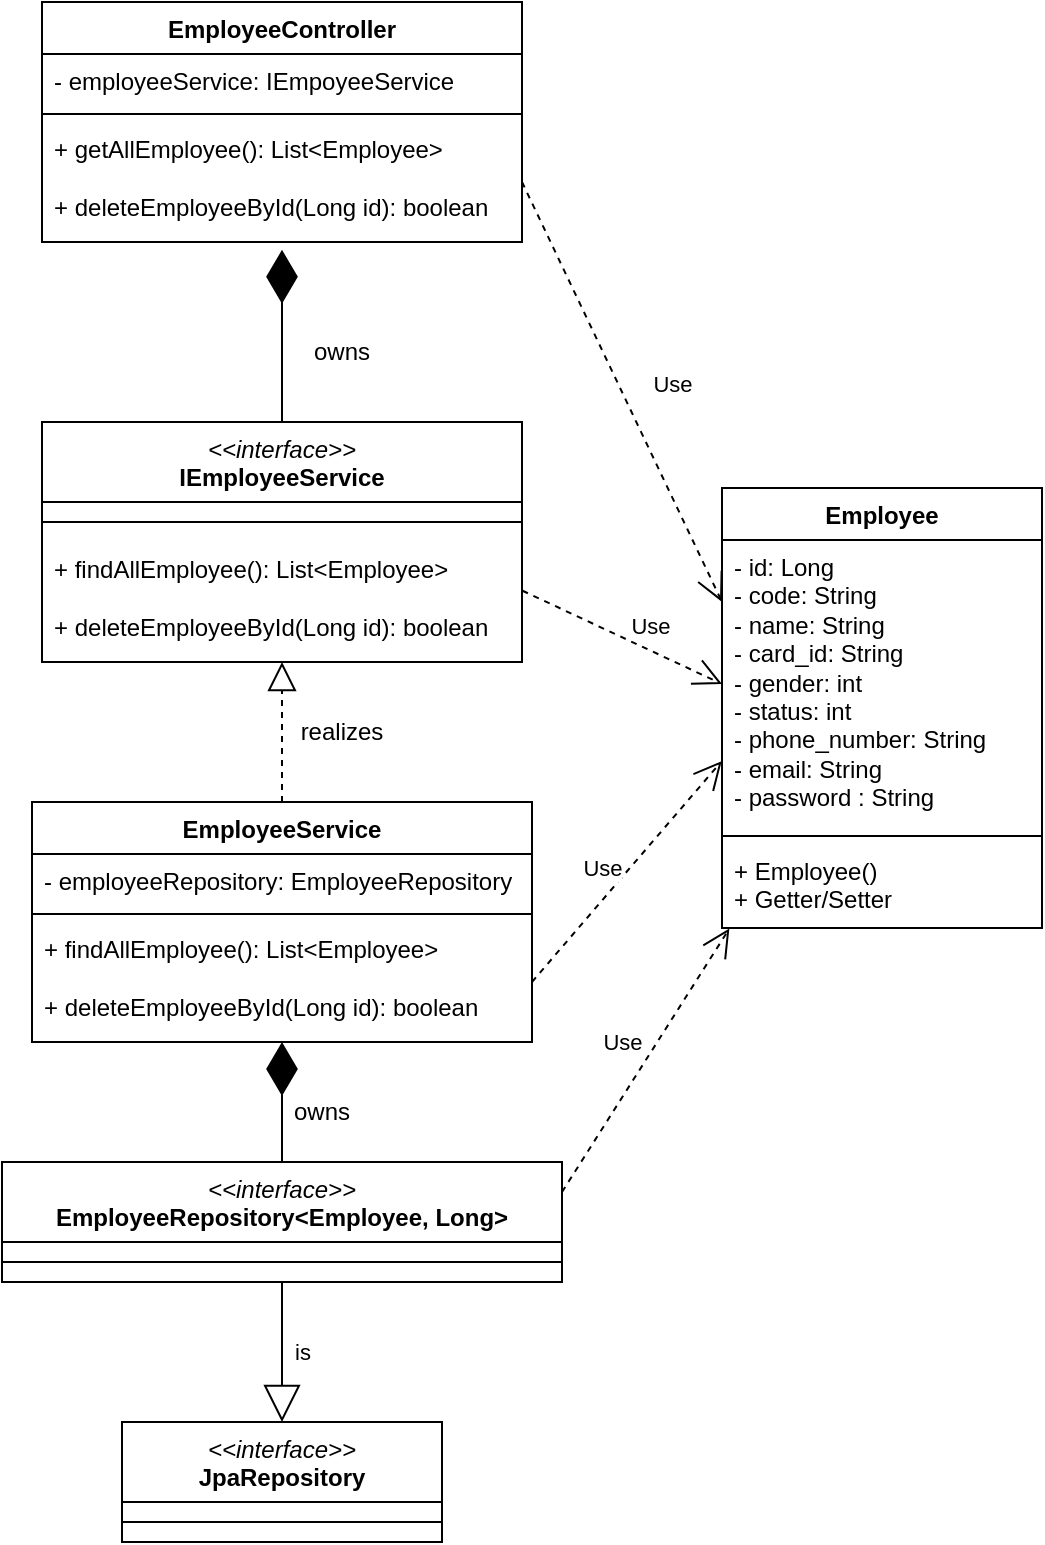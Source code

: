 <mxfile version="24.7.0" type="device">
  <diagram name="Trang-1" id="btbEhHVcvOekShT8oQrq">
    <mxGraphModel dx="1050" dy="565" grid="1" gridSize="10" guides="1" tooltips="1" connect="1" arrows="1" fold="1" page="1" pageScale="1" pageWidth="827" pageHeight="1169" math="0" shadow="0">
      <root>
        <mxCell id="0" />
        <mxCell id="1" parent="0" />
        <mxCell id="lM2cTjU1Vgr2MKnAc-OL-1" value="Employee" style="swimlane;fontStyle=1;align=center;verticalAlign=top;childLayout=stackLayout;horizontal=1;startSize=26;horizontalStack=0;resizeParent=1;resizeParentMax=0;resizeLast=0;collapsible=1;marginBottom=0;whiteSpace=wrap;html=1;" parent="1" vertex="1">
          <mxGeometry x="390" y="443" width="160" height="220" as="geometry" />
        </mxCell>
        <mxCell id="lM2cTjU1Vgr2MKnAc-OL-2" value="- id: Long&lt;div&gt;- code: String&lt;/div&gt;&lt;div&gt;- name: String&lt;/div&gt;&lt;div&gt;- card_id: String&lt;/div&gt;&lt;div&gt;- gender: int&lt;/div&gt;&lt;div&gt;- status: int&lt;/div&gt;&lt;div&gt;- phone_number: String&lt;/div&gt;&lt;div&gt;- email: String&lt;/div&gt;&lt;div&gt;- password : String&lt;/div&gt;" style="text;strokeColor=none;fillColor=none;align=left;verticalAlign=top;spacingLeft=4;spacingRight=4;overflow=hidden;rotatable=0;points=[[0,0.5],[1,0.5]];portConstraint=eastwest;whiteSpace=wrap;html=1;" parent="lM2cTjU1Vgr2MKnAc-OL-1" vertex="1">
          <mxGeometry y="26" width="160" height="144" as="geometry" />
        </mxCell>
        <mxCell id="lM2cTjU1Vgr2MKnAc-OL-3" value="" style="line;strokeWidth=1;fillColor=none;align=left;verticalAlign=middle;spacingTop=-1;spacingLeft=3;spacingRight=3;rotatable=0;labelPosition=right;points=[];portConstraint=eastwest;strokeColor=inherit;" parent="lM2cTjU1Vgr2MKnAc-OL-1" vertex="1">
          <mxGeometry y="170" width="160" height="8" as="geometry" />
        </mxCell>
        <mxCell id="lM2cTjU1Vgr2MKnAc-OL-4" value="+ Employee()&lt;div&gt;+ Getter/Setter&lt;/div&gt;" style="text;strokeColor=none;fillColor=none;align=left;verticalAlign=top;spacingLeft=4;spacingRight=4;overflow=hidden;rotatable=0;points=[[0,0.5],[1,0.5]];portConstraint=eastwest;whiteSpace=wrap;html=1;" parent="lM2cTjU1Vgr2MKnAc-OL-1" vertex="1">
          <mxGeometry y="178" width="160" height="42" as="geometry" />
        </mxCell>
        <mxCell id="lM2cTjU1Vgr2MKnAc-OL-11" value="EmployeeController" style="swimlane;fontStyle=1;align=center;verticalAlign=top;childLayout=stackLayout;horizontal=1;startSize=26;horizontalStack=0;resizeParent=1;resizeParentMax=0;resizeLast=0;collapsible=1;marginBottom=0;whiteSpace=wrap;html=1;" parent="1" vertex="1">
          <mxGeometry x="50" y="200" width="240" height="120" as="geometry" />
        </mxCell>
        <mxCell id="lM2cTjU1Vgr2MKnAc-OL-12" value="- employeeService: IEmpoyeeService" style="text;strokeColor=none;fillColor=none;align=left;verticalAlign=top;spacingLeft=4;spacingRight=4;overflow=hidden;rotatable=0;points=[[0,0.5],[1,0.5]];portConstraint=eastwest;whiteSpace=wrap;html=1;" parent="lM2cTjU1Vgr2MKnAc-OL-11" vertex="1">
          <mxGeometry y="26" width="240" height="26" as="geometry" />
        </mxCell>
        <mxCell id="lM2cTjU1Vgr2MKnAc-OL-13" value="" style="line;strokeWidth=1;fillColor=none;align=left;verticalAlign=middle;spacingTop=-1;spacingLeft=3;spacingRight=3;rotatable=0;labelPosition=right;points=[];portConstraint=eastwest;strokeColor=inherit;" parent="lM2cTjU1Vgr2MKnAc-OL-11" vertex="1">
          <mxGeometry y="52" width="240" height="8" as="geometry" />
        </mxCell>
        <mxCell id="lM2cTjU1Vgr2MKnAc-OL-14" value="+ getAllEmployee(): List&amp;lt;Employee&amp;gt;&lt;div&gt;&lt;br&gt;&lt;div&gt;+ deleteEmployeeById(Long id): boolean&lt;/div&gt;&lt;/div&gt;" style="text;strokeColor=none;fillColor=none;align=left;verticalAlign=top;spacingLeft=4;spacingRight=4;overflow=hidden;rotatable=0;points=[[0,0.5],[1,0.5]];portConstraint=eastwest;whiteSpace=wrap;html=1;" parent="lM2cTjU1Vgr2MKnAc-OL-11" vertex="1">
          <mxGeometry y="60" width="240" height="60" as="geometry" />
        </mxCell>
        <mxCell id="lM2cTjU1Vgr2MKnAc-OL-15" value="&lt;div&gt;&lt;span style=&quot;font-weight: normal;&quot;&gt;&lt;i&gt;&amp;lt;&amp;lt;interface&amp;gt;&amp;gt;&lt;/i&gt;&lt;/span&gt;&lt;/div&gt;&lt;div&gt;IEmployeeService&lt;/div&gt;" style="swimlane;fontStyle=1;align=center;verticalAlign=top;childLayout=stackLayout;horizontal=1;startSize=40;horizontalStack=0;resizeParent=1;resizeParentMax=0;resizeLast=0;collapsible=1;marginBottom=0;whiteSpace=wrap;html=1;" parent="1" vertex="1">
          <mxGeometry x="50" y="410" width="240" height="120" as="geometry" />
        </mxCell>
        <mxCell id="lM2cTjU1Vgr2MKnAc-OL-17" value="" style="line;strokeWidth=1;fillColor=none;align=left;verticalAlign=middle;spacingTop=-1;spacingLeft=3;spacingRight=3;rotatable=0;labelPosition=right;points=[];portConstraint=eastwest;strokeColor=inherit;" parent="lM2cTjU1Vgr2MKnAc-OL-15" vertex="1">
          <mxGeometry y="40" width="240" height="20" as="geometry" />
        </mxCell>
        <mxCell id="lM2cTjU1Vgr2MKnAc-OL-18" value="+ findAllEmployee(): List&amp;lt;Employee&amp;gt;&lt;div&gt;&lt;br&gt;&lt;div&gt;+ deleteEmployeeById(Long id): boolean&lt;/div&gt;&lt;div&gt;&lt;br&gt;&lt;/div&gt;&lt;/div&gt;" style="text;strokeColor=none;fillColor=none;align=left;verticalAlign=top;spacingLeft=4;spacingRight=4;overflow=hidden;rotatable=0;points=[[0,0.5],[1,0.5]];portConstraint=eastwest;whiteSpace=wrap;html=1;" parent="lM2cTjU1Vgr2MKnAc-OL-15" vertex="1">
          <mxGeometry y="60" width="240" height="60" as="geometry" />
        </mxCell>
        <mxCell id="lM2cTjU1Vgr2MKnAc-OL-24" value="EmployeeService" style="swimlane;fontStyle=1;align=center;verticalAlign=top;childLayout=stackLayout;horizontal=1;startSize=26;horizontalStack=0;resizeParent=1;resizeParentMax=0;resizeLast=0;collapsible=1;marginBottom=0;whiteSpace=wrap;html=1;" parent="1" vertex="1">
          <mxGeometry x="45" y="600" width="250" height="120" as="geometry" />
        </mxCell>
        <mxCell id="lM2cTjU1Vgr2MKnAc-OL-25" value="- employeeRepository: EmployeeRepository" style="text;strokeColor=none;fillColor=none;align=left;verticalAlign=top;spacingLeft=4;spacingRight=4;overflow=hidden;rotatable=0;points=[[0,0.5],[1,0.5]];portConstraint=eastwest;whiteSpace=wrap;html=1;" parent="lM2cTjU1Vgr2MKnAc-OL-24" vertex="1">
          <mxGeometry y="26" width="250" height="26" as="geometry" />
        </mxCell>
        <mxCell id="lM2cTjU1Vgr2MKnAc-OL-26" value="" style="line;strokeWidth=1;fillColor=none;align=left;verticalAlign=middle;spacingTop=-1;spacingLeft=3;spacingRight=3;rotatable=0;labelPosition=right;points=[];portConstraint=eastwest;strokeColor=inherit;" parent="lM2cTjU1Vgr2MKnAc-OL-24" vertex="1">
          <mxGeometry y="52" width="250" height="8" as="geometry" />
        </mxCell>
        <mxCell id="lM2cTjU1Vgr2MKnAc-OL-27" value="+ findAllEmployee(): List&amp;lt;Employee&amp;gt;&lt;div&gt;&lt;br&gt;&lt;div&gt;+ deleteEmployeeById(Long id): boolean&lt;/div&gt;&lt;/div&gt;" style="text;strokeColor=none;fillColor=none;align=left;verticalAlign=top;spacingLeft=4;spacingRight=4;overflow=hidden;rotatable=0;points=[[0,0.5],[1,0.5]];portConstraint=eastwest;whiteSpace=wrap;html=1;" parent="lM2cTjU1Vgr2MKnAc-OL-24" vertex="1">
          <mxGeometry y="60" width="250" height="60" as="geometry" />
        </mxCell>
        <mxCell id="lM2cTjU1Vgr2MKnAc-OL-28" value="&lt;span style=&quot;font-weight: normal;&quot;&gt;&lt;i&gt;&amp;lt;&amp;lt;interface&amp;gt;&amp;gt;&lt;/i&gt;&lt;/span&gt;&lt;div&gt;EmployeeRepository&amp;lt;Employee, Long&amp;gt;&lt;/div&gt;" style="swimlane;fontStyle=1;align=center;verticalAlign=top;childLayout=stackLayout;horizontal=1;startSize=40;horizontalStack=0;resizeParent=1;resizeParentMax=0;resizeLast=0;collapsible=1;marginBottom=0;whiteSpace=wrap;html=1;" parent="1" vertex="1">
          <mxGeometry x="30" y="780" width="280" height="60" as="geometry" />
        </mxCell>
        <mxCell id="lM2cTjU1Vgr2MKnAc-OL-30" value="" style="line;strokeWidth=1;fillColor=none;align=left;verticalAlign=middle;spacingTop=-1;spacingLeft=3;spacingRight=3;rotatable=0;labelPosition=right;points=[];portConstraint=eastwest;strokeColor=inherit;" parent="lM2cTjU1Vgr2MKnAc-OL-28" vertex="1">
          <mxGeometry y="40" width="280" height="20" as="geometry" />
        </mxCell>
        <mxCell id="lM2cTjU1Vgr2MKnAc-OL-37" value="&lt;span style=&quot;font-weight: normal;&quot;&gt;&lt;i&gt;&amp;lt;&amp;lt;interface&amp;gt;&amp;gt;&lt;/i&gt;&lt;/span&gt;&lt;div&gt;JpaRepository&lt;/div&gt;" style="swimlane;fontStyle=1;align=center;verticalAlign=top;childLayout=stackLayout;horizontal=1;startSize=40;horizontalStack=0;resizeParent=1;resizeParentMax=0;resizeLast=0;collapsible=1;marginBottom=0;whiteSpace=wrap;html=1;" parent="1" vertex="1">
          <mxGeometry x="90" y="910" width="160" height="60" as="geometry" />
        </mxCell>
        <mxCell id="lM2cTjU1Vgr2MKnAc-OL-38" value="" style="line;strokeWidth=1;fillColor=none;align=left;verticalAlign=middle;spacingTop=-1;spacingLeft=3;spacingRight=3;rotatable=0;labelPosition=right;points=[];portConstraint=eastwest;strokeColor=inherit;" parent="lM2cTjU1Vgr2MKnAc-OL-37" vertex="1">
          <mxGeometry y="40" width="160" height="20" as="geometry" />
        </mxCell>
        <mxCell id="lM2cTjU1Vgr2MKnAc-OL-41" value="is" style="endArrow=block;endSize=16;endFill=0;html=1;rounded=0;exitX=0.5;exitY=1;exitDx=0;exitDy=0;entryX=0.5;entryY=0;entryDx=0;entryDy=0;" parent="1" source="lM2cTjU1Vgr2MKnAc-OL-28" target="lM2cTjU1Vgr2MKnAc-OL-37" edge="1">
          <mxGeometry y="10" width="160" relative="1" as="geometry">
            <mxPoint x="190" y="1150" as="sourcePoint" />
            <mxPoint x="350" y="1150" as="targetPoint" />
            <mxPoint as="offset" />
          </mxGeometry>
        </mxCell>
        <mxCell id="lM2cTjU1Vgr2MKnAc-OL-42" value="" style="endArrow=diamondThin;endFill=1;endSize=24;html=1;rounded=0;exitX=0.5;exitY=0;exitDx=0;exitDy=0;" parent="1" source="lM2cTjU1Vgr2MKnAc-OL-28" edge="1">
          <mxGeometry width="160" relative="1" as="geometry">
            <mxPoint x="150" y="840" as="sourcePoint" />
            <mxPoint x="170" y="720" as="targetPoint" />
          </mxGeometry>
        </mxCell>
        <mxCell id="lM2cTjU1Vgr2MKnAc-OL-43" value="owns" style="text;html=1;align=center;verticalAlign=middle;whiteSpace=wrap;rounded=0;" parent="1" vertex="1">
          <mxGeometry x="160" y="740" width="60" height="30" as="geometry" />
        </mxCell>
        <mxCell id="lM2cTjU1Vgr2MKnAc-OL-47" value="" style="endArrow=diamondThin;endFill=1;endSize=24;html=1;rounded=0;exitX=0.5;exitY=0;exitDx=0;exitDy=0;entryX=0.5;entryY=1.065;entryDx=0;entryDy=0;entryPerimeter=0;" parent="1" source="lM2cTjU1Vgr2MKnAc-OL-15" target="lM2cTjU1Vgr2MKnAc-OL-14" edge="1">
          <mxGeometry width="160" relative="1" as="geometry">
            <mxPoint x="100" y="370" as="sourcePoint" />
            <mxPoint x="260" y="370" as="targetPoint" />
          </mxGeometry>
        </mxCell>
        <mxCell id="lM2cTjU1Vgr2MKnAc-OL-48" value="owns" style="text;html=1;align=center;verticalAlign=middle;whiteSpace=wrap;rounded=0;" parent="1" vertex="1">
          <mxGeometry x="170" y="360" width="60" height="30" as="geometry" />
        </mxCell>
        <mxCell id="lM2cTjU1Vgr2MKnAc-OL-49" value="Use" style="endArrow=open;endSize=12;dashed=1;html=1;rounded=0;entryX=-0.001;entryY=0.768;entryDx=0;entryDy=0;entryPerimeter=0;exitX=1;exitY=0.5;exitDx=0;exitDy=0;" parent="1" source="lM2cTjU1Vgr2MKnAc-OL-27" target="lM2cTjU1Vgr2MKnAc-OL-2" edge="1">
          <mxGeometry x="-0.093" y="11" width="160" relative="1" as="geometry">
            <mxPoint x="120" y="550" as="sourcePoint" />
            <mxPoint x="280" y="550" as="targetPoint" />
            <mxPoint as="offset" />
          </mxGeometry>
        </mxCell>
        <mxCell id="lM2cTjU1Vgr2MKnAc-OL-50" value="Use" style="endArrow=open;endSize=12;dashed=1;html=1;rounded=0;exitX=1.001;exitY=0.406;exitDx=0;exitDy=0;exitPerimeter=0;entryX=0;entryY=0.5;entryDx=0;entryDy=0;" parent="1" source="lM2cTjU1Vgr2MKnAc-OL-18" target="lM2cTjU1Vgr2MKnAc-OL-2" edge="1">
          <mxGeometry x="0.184" y="11" width="160" relative="1" as="geometry">
            <mxPoint x="190" y="590" as="sourcePoint" />
            <mxPoint x="350" y="590" as="targetPoint" />
            <mxPoint as="offset" />
          </mxGeometry>
        </mxCell>
        <mxCell id="lM2cTjU1Vgr2MKnAc-OL-51" value="Use" style="endArrow=open;endSize=12;dashed=1;html=1;rounded=0;entryX=0;entryY=0.215;entryDx=0;entryDy=0;entryPerimeter=0;exitX=1;exitY=0.5;exitDx=0;exitDy=0;" parent="1" source="lM2cTjU1Vgr2MKnAc-OL-14" target="lM2cTjU1Vgr2MKnAc-OL-2" edge="1">
          <mxGeometry x="0.061" y="24" width="160" relative="1" as="geometry">
            <mxPoint x="190" y="550" as="sourcePoint" />
            <mxPoint x="350" y="550" as="targetPoint" />
            <mxPoint as="offset" />
          </mxGeometry>
        </mxCell>
        <mxCell id="lM2cTjU1Vgr2MKnAc-OL-52" value="Use" style="endArrow=open;endSize=12;dashed=1;html=1;rounded=0;exitX=1;exitY=0.25;exitDx=0;exitDy=0;entryX=0.023;entryY=1.007;entryDx=0;entryDy=0;entryPerimeter=0;" parent="1" source="lM2cTjU1Vgr2MKnAc-OL-28" target="lM2cTjU1Vgr2MKnAc-OL-4" edge="1">
          <mxGeometry x="0.018" y="15" width="160" relative="1" as="geometry">
            <mxPoint x="190" y="530" as="sourcePoint" />
            <mxPoint x="350" y="530" as="targetPoint" />
            <mxPoint as="offset" />
          </mxGeometry>
        </mxCell>
        <mxCell id="lM2cTjU1Vgr2MKnAc-OL-53" value="" style="endArrow=block;dashed=1;endFill=0;endSize=12;html=1;rounded=0;exitX=0.5;exitY=0;exitDx=0;exitDy=0;" parent="1" source="lM2cTjU1Vgr2MKnAc-OL-24" edge="1">
          <mxGeometry width="160" relative="1" as="geometry">
            <mxPoint x="290" y="750" as="sourcePoint" />
            <mxPoint x="170" y="530" as="targetPoint" />
          </mxGeometry>
        </mxCell>
        <mxCell id="lM2cTjU1Vgr2MKnAc-OL-54" value="realizes" style="text;html=1;align=center;verticalAlign=middle;whiteSpace=wrap;rounded=0;" parent="1" vertex="1">
          <mxGeometry x="170" y="550" width="60" height="30" as="geometry" />
        </mxCell>
      </root>
    </mxGraphModel>
  </diagram>
</mxfile>
